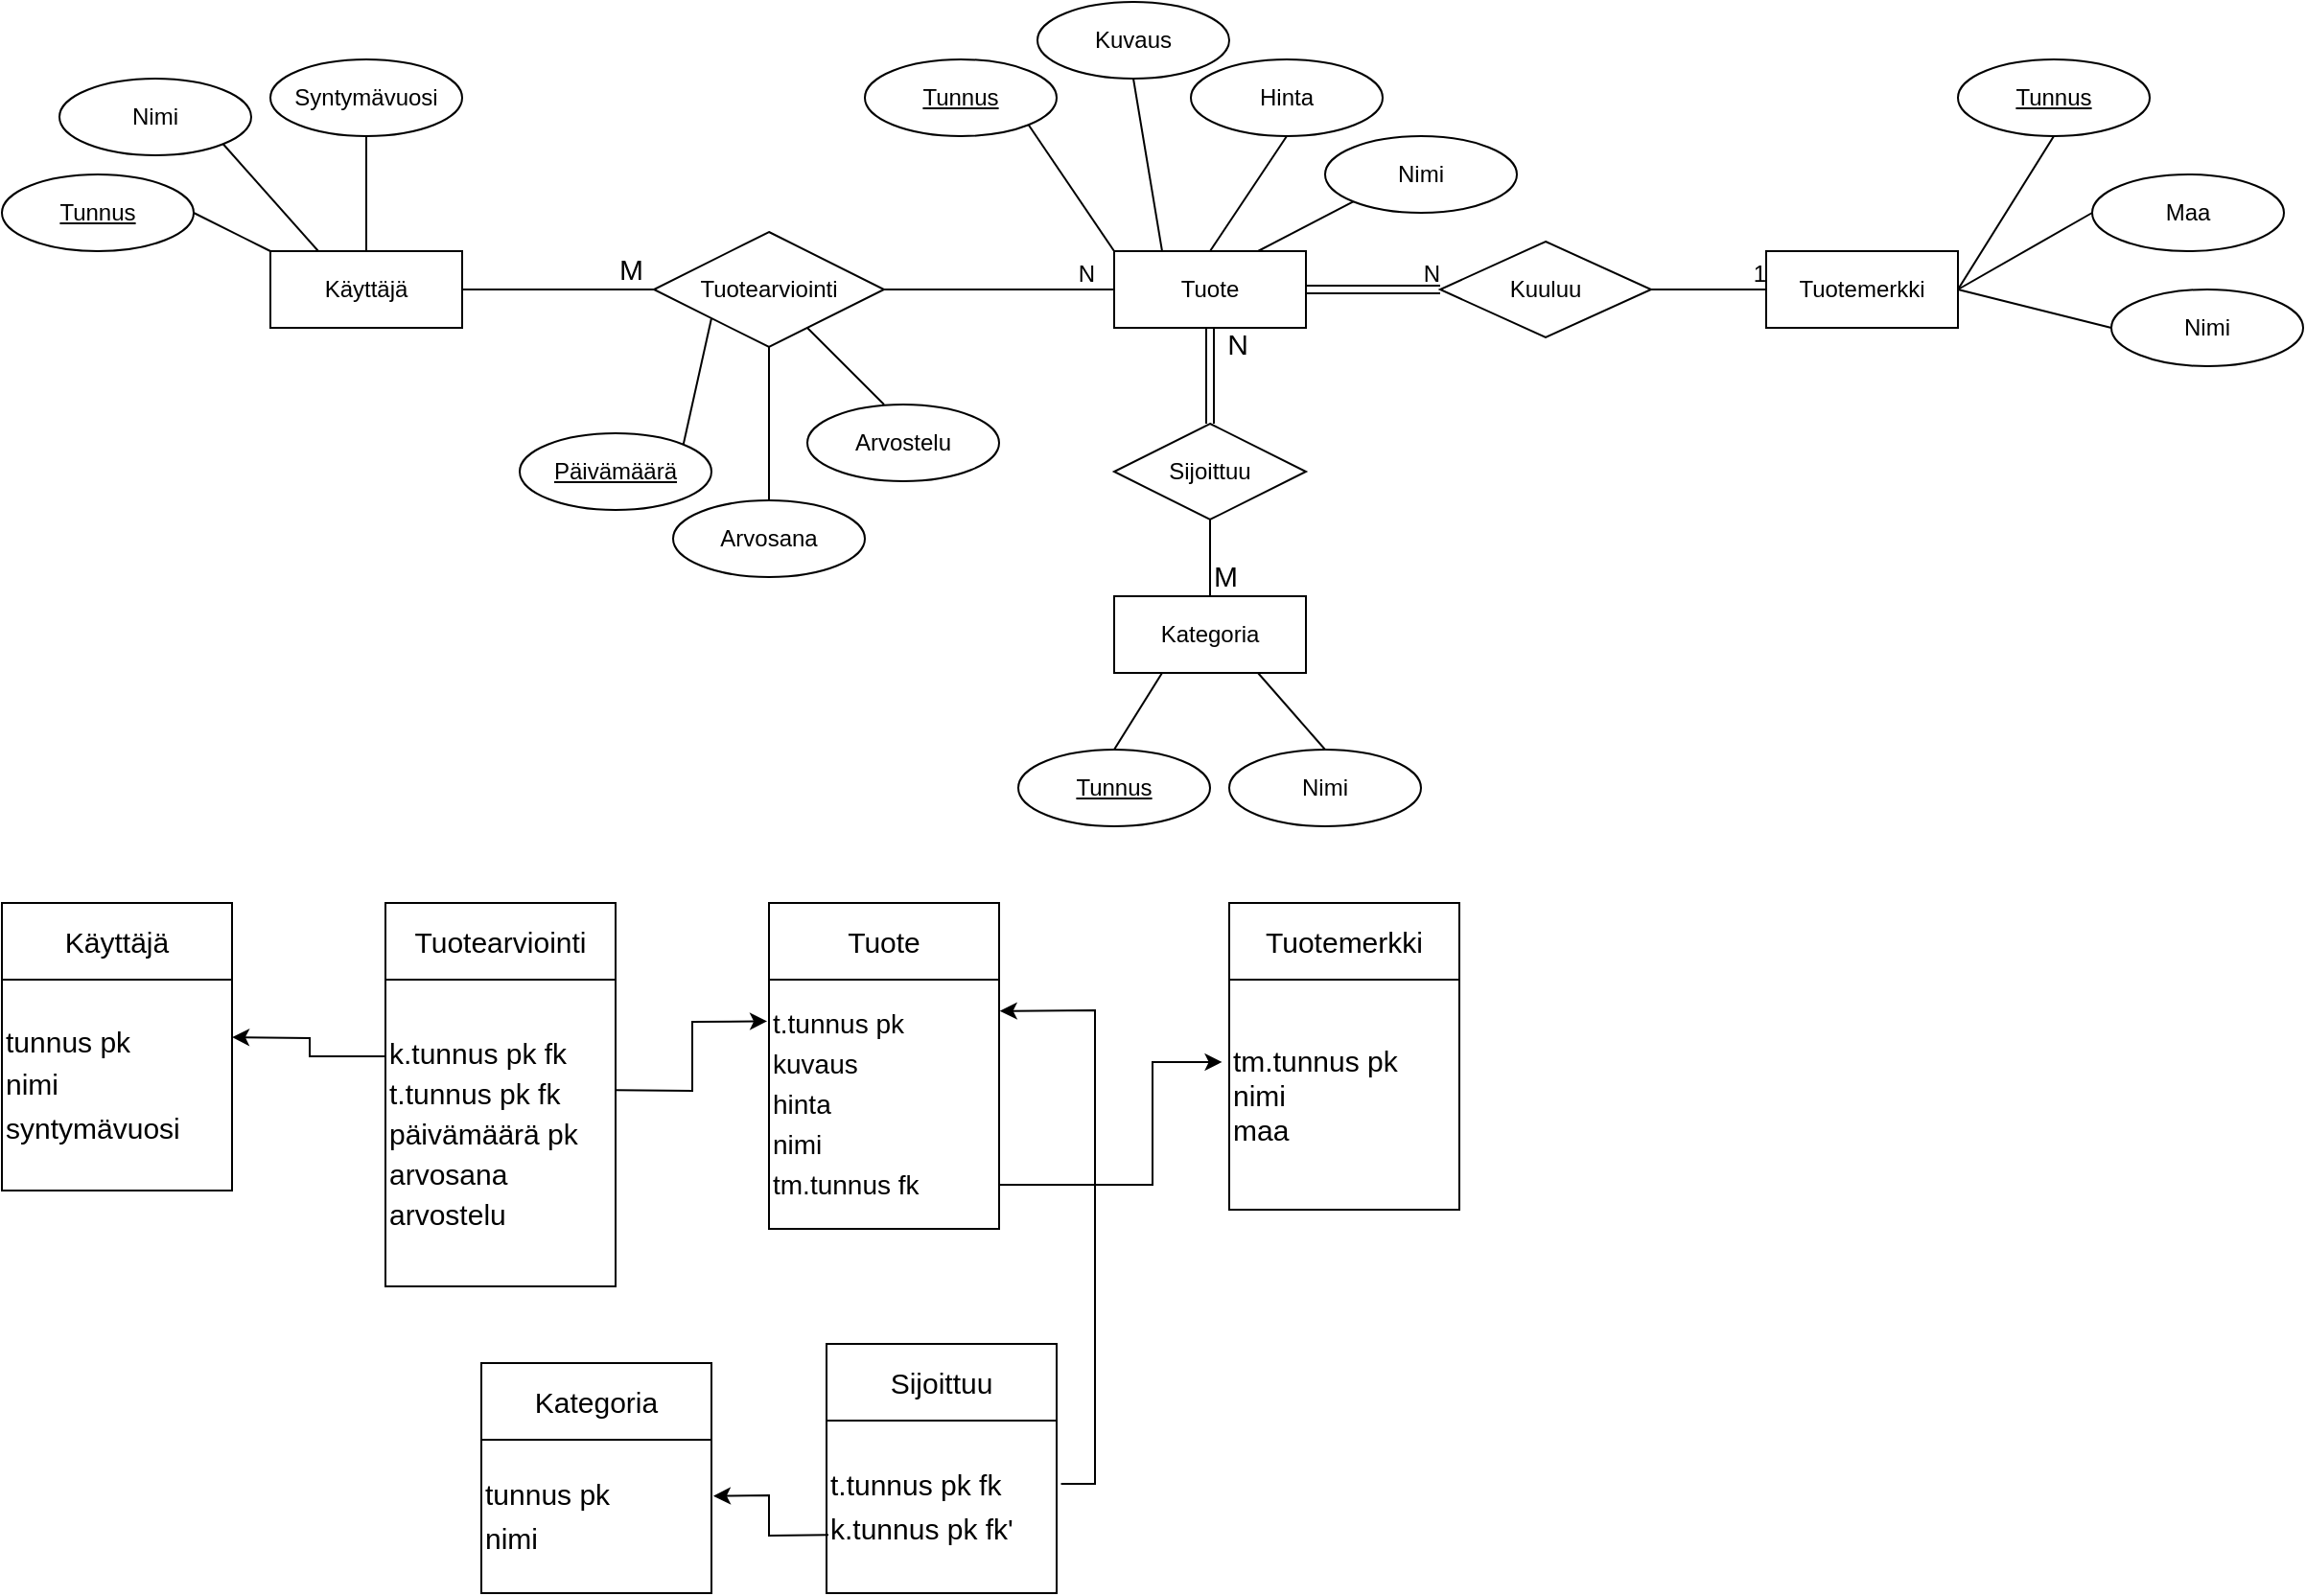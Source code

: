<mxfile version="20.3.7" type="github">
  <diagram id="m7byCUXv8bsZPGeRrNFc" name="Page-1">
    <mxGraphModel dx="1421" dy="794" grid="1" gridSize="10" guides="1" tooltips="1" connect="0" arrows="1" fold="1" page="1" pageScale="1" pageWidth="1390" pageHeight="980" math="0" shadow="0">
      <root>
        <mxCell id="0" />
        <mxCell id="1" parent="0" />
        <mxCell id="1J8m2lMNwZSa7RevFoXh-1" value="Kategoria" style="whiteSpace=wrap;html=1;align=center;" parent="1" vertex="1">
          <mxGeometry x="620" y="320" width="100" height="40" as="geometry" />
        </mxCell>
        <mxCell id="1J8m2lMNwZSa7RevFoXh-2" value="Tuotemerkki" style="whiteSpace=wrap;html=1;align=center;" parent="1" vertex="1">
          <mxGeometry x="960" y="140" width="100" height="40" as="geometry" />
        </mxCell>
        <mxCell id="1J8m2lMNwZSa7RevFoXh-3" value="Tuote" style="whiteSpace=wrap;html=1;align=center;" parent="1" vertex="1">
          <mxGeometry x="620" y="140" width="100" height="40" as="geometry" />
        </mxCell>
        <mxCell id="1J8m2lMNwZSa7RevFoXh-4" value="Käyttäjä" style="whiteSpace=wrap;html=1;align=center;" parent="1" vertex="1">
          <mxGeometry x="180" y="140" width="100" height="40" as="geometry" />
        </mxCell>
        <mxCell id="1J8m2lMNwZSa7RevFoXh-5" value="Tunnus" style="ellipse;whiteSpace=wrap;html=1;align=center;fontStyle=4;" parent="1" vertex="1">
          <mxGeometry x="40" y="100" width="100" height="40" as="geometry" />
        </mxCell>
        <mxCell id="1J8m2lMNwZSa7RevFoXh-6" value="Nimi" style="ellipse;whiteSpace=wrap;html=1;align=center;" parent="1" vertex="1">
          <mxGeometry x="70" y="50" width="100" height="40" as="geometry" />
        </mxCell>
        <mxCell id="1J8m2lMNwZSa7RevFoXh-7" value="Syntymävuosi" style="ellipse;whiteSpace=wrap;html=1;align=center;" parent="1" vertex="1">
          <mxGeometry x="180" y="40" width="100" height="40" as="geometry" />
        </mxCell>
        <mxCell id="1J8m2lMNwZSa7RevFoXh-8" value="" style="endArrow=none;html=1;rounded=0;exitX=1;exitY=0.5;exitDx=0;exitDy=0;entryX=0;entryY=0;entryDx=0;entryDy=0;" parent="1" source="1J8m2lMNwZSa7RevFoXh-5" target="1J8m2lMNwZSa7RevFoXh-4" edge="1">
          <mxGeometry relative="1" as="geometry">
            <mxPoint x="370" y="350" as="sourcePoint" />
            <mxPoint x="530" y="350" as="targetPoint" />
          </mxGeometry>
        </mxCell>
        <mxCell id="1J8m2lMNwZSa7RevFoXh-9" value="" style="endArrow=none;html=1;rounded=0;exitX=1;exitY=1;exitDx=0;exitDy=0;entryX=0.25;entryY=0;entryDx=0;entryDy=0;" parent="1" source="1J8m2lMNwZSa7RevFoXh-6" target="1J8m2lMNwZSa7RevFoXh-4" edge="1">
          <mxGeometry relative="1" as="geometry">
            <mxPoint x="370" y="350" as="sourcePoint" />
            <mxPoint x="530" y="350" as="targetPoint" />
          </mxGeometry>
        </mxCell>
        <mxCell id="1J8m2lMNwZSa7RevFoXh-10" value="" style="endArrow=none;html=1;rounded=0;exitX=0.5;exitY=1;exitDx=0;exitDy=0;entryX=0.5;entryY=0;entryDx=0;entryDy=0;" parent="1" source="1J8m2lMNwZSa7RevFoXh-7" target="1J8m2lMNwZSa7RevFoXh-4" edge="1">
          <mxGeometry relative="1" as="geometry">
            <mxPoint x="370" y="350" as="sourcePoint" />
            <mxPoint x="530" y="350" as="targetPoint" />
          </mxGeometry>
        </mxCell>
        <mxCell id="1J8m2lMNwZSa7RevFoXh-13" value="Tunnus" style="ellipse;whiteSpace=wrap;html=1;align=center;fontStyle=4;" parent="1" vertex="1">
          <mxGeometry x="490" y="40" width="100" height="40" as="geometry" />
        </mxCell>
        <mxCell id="1J8m2lMNwZSa7RevFoXh-14" value="Hinta" style="ellipse;whiteSpace=wrap;html=1;align=center;" parent="1" vertex="1">
          <mxGeometry x="660" y="40" width="100" height="40" as="geometry" />
        </mxCell>
        <mxCell id="1J8m2lMNwZSa7RevFoXh-15" value="Nimi" style="ellipse;whiteSpace=wrap;html=1;align=center;" parent="1" vertex="1">
          <mxGeometry x="730" y="80" width="100" height="40" as="geometry" />
        </mxCell>
        <mxCell id="1J8m2lMNwZSa7RevFoXh-16" value="Kuvaus" style="ellipse;whiteSpace=wrap;html=1;align=center;" parent="1" vertex="1">
          <mxGeometry x="580" y="10" width="100" height="40" as="geometry" />
        </mxCell>
        <mxCell id="1J8m2lMNwZSa7RevFoXh-18" value="" style="endArrow=none;html=1;rounded=0;exitX=0.5;exitY=1;exitDx=0;exitDy=0;entryX=0.5;entryY=0;entryDx=0;entryDy=0;" parent="1" source="1J8m2lMNwZSa7RevFoXh-14" target="1J8m2lMNwZSa7RevFoXh-3" edge="1">
          <mxGeometry relative="1" as="geometry">
            <mxPoint x="800" y="120" as="sourcePoint" />
            <mxPoint x="730" y="140" as="targetPoint" />
          </mxGeometry>
        </mxCell>
        <mxCell id="1J8m2lMNwZSa7RevFoXh-19" value="" style="endArrow=none;html=1;rounded=0;exitX=0.5;exitY=1;exitDx=0;exitDy=0;entryX=0.25;entryY=0;entryDx=0;entryDy=0;" parent="1" source="1J8m2lMNwZSa7RevFoXh-16" target="1J8m2lMNwZSa7RevFoXh-3" edge="1">
          <mxGeometry relative="1" as="geometry">
            <mxPoint x="820" y="70" as="sourcePoint" />
            <mxPoint x="980" y="70" as="targetPoint" />
          </mxGeometry>
        </mxCell>
        <mxCell id="1J8m2lMNwZSa7RevFoXh-20" value="" style="endArrow=none;html=1;rounded=0;entryX=0.75;entryY=0;entryDx=0;entryDy=0;exitX=0;exitY=1;exitDx=0;exitDy=0;" parent="1" source="1J8m2lMNwZSa7RevFoXh-15" target="1J8m2lMNwZSa7RevFoXh-3" edge="1">
          <mxGeometry relative="1" as="geometry">
            <mxPoint x="820" y="170" as="sourcePoint" />
            <mxPoint x="980" y="70" as="targetPoint" />
          </mxGeometry>
        </mxCell>
        <mxCell id="1J8m2lMNwZSa7RevFoXh-21" value="" style="endArrow=none;html=1;rounded=0;exitX=0;exitY=0;exitDx=0;exitDy=0;entryX=1;entryY=1;entryDx=0;entryDy=0;" parent="1" source="1J8m2lMNwZSa7RevFoXh-3" edge="1">
          <mxGeometry relative="1" as="geometry">
            <mxPoint x="850" y="170" as="sourcePoint" />
            <mxPoint x="575.355" y="74.142" as="targetPoint" />
          </mxGeometry>
        </mxCell>
        <mxCell id="IW8RWpqijLfftMrdImLm-1" value="Tunnus" style="ellipse;whiteSpace=wrap;html=1;align=center;fontStyle=4;" parent="1" vertex="1">
          <mxGeometry x="570" y="400" width="100" height="40" as="geometry" />
        </mxCell>
        <mxCell id="IW8RWpqijLfftMrdImLm-2" value="Nimi" style="ellipse;whiteSpace=wrap;html=1;align=center;" parent="1" vertex="1">
          <mxGeometry x="680" y="400" width="100" height="40" as="geometry" />
        </mxCell>
        <mxCell id="IW8RWpqijLfftMrdImLm-5" value="" style="endArrow=none;html=1;rounded=0;exitX=0.5;exitY=0;exitDx=0;exitDy=0;entryX=0.25;entryY=1;entryDx=0;entryDy=0;" parent="1" source="IW8RWpqijLfftMrdImLm-1" target="1J8m2lMNwZSa7RevFoXh-1" edge="1">
          <mxGeometry relative="1" as="geometry">
            <mxPoint x="605.355" y="385.858" as="sourcePoint" />
            <mxPoint x="870" y="350" as="targetPoint" />
          </mxGeometry>
        </mxCell>
        <mxCell id="IW8RWpqijLfftMrdImLm-6" value="" style="endArrow=none;html=1;rounded=0;exitX=0.5;exitY=0;exitDx=0;exitDy=0;entryX=0.75;entryY=1;entryDx=0;entryDy=0;" parent="1" source="IW8RWpqijLfftMrdImLm-2" target="1J8m2lMNwZSa7RevFoXh-1" edge="1">
          <mxGeometry relative="1" as="geometry">
            <mxPoint x="710" y="350" as="sourcePoint" />
            <mxPoint x="870" y="350" as="targetPoint" />
          </mxGeometry>
        </mxCell>
        <mxCell id="IW8RWpqijLfftMrdImLm-7" value="Tunnus&lt;br&gt;" style="ellipse;whiteSpace=wrap;html=1;align=center;fontStyle=4;" parent="1" vertex="1">
          <mxGeometry x="1060" y="40" width="100" height="40" as="geometry" />
        </mxCell>
        <mxCell id="IW8RWpqijLfftMrdImLm-8" value="Nimi" style="ellipse;whiteSpace=wrap;html=1;align=center;" parent="1" vertex="1">
          <mxGeometry x="1140" y="160" width="100" height="40" as="geometry" />
        </mxCell>
        <mxCell id="IW8RWpqijLfftMrdImLm-9" value="Maa" style="ellipse;whiteSpace=wrap;html=1;align=center;" parent="1" vertex="1">
          <mxGeometry x="1130" y="100" width="100" height="40" as="geometry" />
        </mxCell>
        <mxCell id="IW8RWpqijLfftMrdImLm-10" value="" style="endArrow=none;html=1;rounded=0;entryX=0.5;entryY=1;entryDx=0;entryDy=0;exitX=1;exitY=0.5;exitDx=0;exitDy=0;" parent="1" source="1J8m2lMNwZSa7RevFoXh-2" target="IW8RWpqijLfftMrdImLm-7" edge="1">
          <mxGeometry relative="1" as="geometry">
            <mxPoint x="910" y="150" as="sourcePoint" />
            <mxPoint x="1070" y="150" as="targetPoint" />
          </mxGeometry>
        </mxCell>
        <mxCell id="IW8RWpqijLfftMrdImLm-11" value="" style="endArrow=none;html=1;rounded=0;exitX=0;exitY=0.5;exitDx=0;exitDy=0;entryX=1;entryY=0.5;entryDx=0;entryDy=0;" parent="1" source="IW8RWpqijLfftMrdImLm-9" target="1J8m2lMNwZSa7RevFoXh-2" edge="1">
          <mxGeometry relative="1" as="geometry">
            <mxPoint x="910" y="150" as="sourcePoint" />
            <mxPoint x="1070" y="150" as="targetPoint" />
          </mxGeometry>
        </mxCell>
        <mxCell id="IW8RWpqijLfftMrdImLm-12" value="" style="endArrow=none;html=1;rounded=0;exitX=0;exitY=0.5;exitDx=0;exitDy=0;entryX=1;entryY=0.5;entryDx=0;entryDy=0;" parent="1" source="IW8RWpqijLfftMrdImLm-8" target="1J8m2lMNwZSa7RevFoXh-2" edge="1">
          <mxGeometry relative="1" as="geometry">
            <mxPoint x="910" y="150" as="sourcePoint" />
            <mxPoint x="1070" y="150" as="targetPoint" />
          </mxGeometry>
        </mxCell>
        <mxCell id="IW8RWpqijLfftMrdImLm-15" value="Sijoittuu" style="shape=rhombus;perimeter=rhombusPerimeter;whiteSpace=wrap;html=1;align=center;" parent="1" vertex="1">
          <mxGeometry x="620" y="230" width="100" height="50" as="geometry" />
        </mxCell>
        <mxCell id="IW8RWpqijLfftMrdImLm-33" value="" style="endArrow=none;html=1;rounded=0;entryX=0;entryY=0.5;entryDx=0;entryDy=0;exitX=1;exitY=0.5;exitDx=0;exitDy=0;" parent="1" source="IW8RWpqijLfftMrdImLm-71" target="1J8m2lMNwZSa7RevFoXh-3" edge="1">
          <mxGeometry relative="1" as="geometry">
            <mxPoint x="340" y="70" as="sourcePoint" />
            <mxPoint x="400" y="70" as="targetPoint" />
          </mxGeometry>
        </mxCell>
        <mxCell id="IW8RWpqijLfftMrdImLm-34" value="N" style="resizable=0;html=1;align=right;verticalAlign=bottom;direction=west;" parent="IW8RWpqijLfftMrdImLm-33" connectable="0" vertex="1">
          <mxGeometry x="1" relative="1" as="geometry">
            <mxPoint x="-10" as="offset" />
          </mxGeometry>
        </mxCell>
        <mxCell id="IW8RWpqijLfftMrdImLm-51" value="Kuuluu" style="shape=rhombus;perimeter=rhombusPerimeter;whiteSpace=wrap;html=1;align=center;" parent="1" vertex="1">
          <mxGeometry x="790" y="135" width="110" height="50" as="geometry" />
        </mxCell>
        <mxCell id="IW8RWpqijLfftMrdImLm-58" value="" style="shape=link;html=1;rounded=0;exitX=1;exitY=0.5;exitDx=0;exitDy=0;entryX=0;entryY=0.5;entryDx=0;entryDy=0;" parent="1" source="1J8m2lMNwZSa7RevFoXh-3" target="IW8RWpqijLfftMrdImLm-51" edge="1">
          <mxGeometry relative="1" as="geometry">
            <mxPoint x="790" y="310" as="sourcePoint" />
            <mxPoint x="950" y="310" as="targetPoint" />
          </mxGeometry>
        </mxCell>
        <mxCell id="IW8RWpqijLfftMrdImLm-59" value="N" style="resizable=0;html=1;align=right;verticalAlign=bottom;" parent="IW8RWpqijLfftMrdImLm-58" connectable="0" vertex="1">
          <mxGeometry x="1" relative="1" as="geometry" />
        </mxCell>
        <mxCell id="IW8RWpqijLfftMrdImLm-60" value="" style="endArrow=none;html=1;rounded=0;exitX=1;exitY=0.5;exitDx=0;exitDy=0;entryX=0;entryY=0.5;entryDx=0;entryDy=0;" parent="1" source="IW8RWpqijLfftMrdImLm-51" target="1J8m2lMNwZSa7RevFoXh-2" edge="1">
          <mxGeometry relative="1" as="geometry">
            <mxPoint x="950" y="160" as="sourcePoint" />
            <mxPoint x="1020" y="160" as="targetPoint" />
          </mxGeometry>
        </mxCell>
        <mxCell id="IW8RWpqijLfftMrdImLm-61" value="1" style="resizable=0;html=1;align=right;verticalAlign=bottom;" parent="IW8RWpqijLfftMrdImLm-60" connectable="0" vertex="1">
          <mxGeometry x="1" relative="1" as="geometry" />
        </mxCell>
        <mxCell id="IW8RWpqijLfftMrdImLm-62" value="Arvostelu" style="ellipse;whiteSpace=wrap;html=1;align=center;" parent="1" vertex="1">
          <mxGeometry x="460" y="220" width="100" height="40" as="geometry" />
        </mxCell>
        <mxCell id="IW8RWpqijLfftMrdImLm-63" value="Arvosana" style="ellipse;whiteSpace=wrap;html=1;align=center;" parent="1" vertex="1">
          <mxGeometry x="390" y="270" width="100" height="40" as="geometry" />
        </mxCell>
        <mxCell id="IW8RWpqijLfftMrdImLm-64" value="Päivämäärä" style="ellipse;whiteSpace=wrap;html=1;align=center;fontStyle=4;" parent="1" vertex="1">
          <mxGeometry x="310" y="235" width="100" height="40" as="geometry" />
        </mxCell>
        <mxCell id="IW8RWpqijLfftMrdImLm-67" value="" style="endArrow=none;html=1;rounded=0;" parent="1" target="IW8RWpqijLfftMrdImLm-71" edge="1">
          <mxGeometry relative="1" as="geometry">
            <mxPoint x="500" y="220" as="sourcePoint" />
            <mxPoint x="470" y="190" as="targetPoint" />
          </mxGeometry>
        </mxCell>
        <mxCell id="IW8RWpqijLfftMrdImLm-68" value="" style="endArrow=none;html=1;rounded=0;entryX=0.5;entryY=1;entryDx=0;entryDy=0;exitX=0.5;exitY=0;exitDx=0;exitDy=0;" parent="1" source="IW8RWpqijLfftMrdImLm-63" edge="1">
          <mxGeometry relative="1" as="geometry">
            <mxPoint x="650" y="340" as="sourcePoint" />
            <mxPoint x="440" y="190" as="targetPoint" />
          </mxGeometry>
        </mxCell>
        <mxCell id="IW8RWpqijLfftMrdImLm-69" value="" style="endArrow=none;html=1;rounded=0;exitX=0;exitY=1;exitDx=0;exitDy=0;entryX=1;entryY=0;entryDx=0;entryDy=0;" parent="1" source="IW8RWpqijLfftMrdImLm-71" target="IW8RWpqijLfftMrdImLm-64" edge="1">
          <mxGeometry relative="1" as="geometry">
            <mxPoint x="410" y="190" as="sourcePoint" />
            <mxPoint x="810" y="340" as="targetPoint" />
          </mxGeometry>
        </mxCell>
        <mxCell id="IW8RWpqijLfftMrdImLm-71" value="Tuotearviointi" style="shape=rhombus;perimeter=rhombusPerimeter;whiteSpace=wrap;html=1;align=center;" parent="1" vertex="1">
          <mxGeometry x="380" y="130" width="120" height="60" as="geometry" />
        </mxCell>
        <mxCell id="IW8RWpqijLfftMrdImLm-86" value="&lt;font style=&quot;font-size: 15px;&quot;&gt;Käyttäjä&lt;/font&gt;" style="rounded=0;whiteSpace=wrap;html=1;" parent="1" vertex="1">
          <mxGeometry x="40" y="480" width="120" height="40" as="geometry" />
        </mxCell>
        <mxCell id="IW8RWpqijLfftMrdImLm-87" value="&lt;p style=&quot;line-height: 1.5;&quot;&gt;tunnus pk&lt;br&gt;nimi&lt;br&gt;syntymävuosi&lt;br&gt;&lt;/p&gt;" style="whiteSpace=wrap;html=1;fontSize=15;align=left;" parent="1" vertex="1">
          <mxGeometry x="40" y="520" width="120" height="110" as="geometry" />
        </mxCell>
        <mxCell id="IW8RWpqijLfftMrdImLm-88" value="Tuotearviointi" style="whiteSpace=wrap;html=1;fontSize=15;" parent="1" vertex="1">
          <mxGeometry x="240" y="480" width="120" height="40" as="geometry" />
        </mxCell>
        <mxCell id="IW8RWpqijLfftMrdImLm-110" style="edgeStyle=orthogonalEdgeStyle;rounded=0;orthogonalLoop=1;jettySize=auto;html=1;exitX=0;exitY=0.25;exitDx=0;exitDy=0;fontSize=15;" parent="1" source="IW8RWpqijLfftMrdImLm-89" edge="1">
          <mxGeometry relative="1" as="geometry">
            <mxPoint x="160" y="550" as="targetPoint" />
          </mxGeometry>
        </mxCell>
        <mxCell id="IW8RWpqijLfftMrdImLm-89" value="&lt;p style=&quot;line-height: 1.4;&quot;&gt;k.tunnus pk fk&lt;br&gt;t.tunnus pk fk&lt;br&gt;päivämäärä pk&lt;br&gt;arvosana&lt;br&gt;arvostelu&lt;/p&gt;" style="whiteSpace=wrap;html=1;fontSize=15;align=left;" parent="1" vertex="1">
          <mxGeometry x="240" y="520" width="120" height="160" as="geometry" />
        </mxCell>
        <mxCell id="IW8RWpqijLfftMrdImLm-90" value="Tuote" style="whiteSpace=wrap;html=1;fontSize=15;" parent="1" vertex="1">
          <mxGeometry x="440" y="480" width="120" height="40" as="geometry" />
        </mxCell>
        <mxCell id="IW8RWpqijLfftMrdImLm-92" value="Kategoria" style="whiteSpace=wrap;html=1;fontSize=15;" parent="1" vertex="1">
          <mxGeometry x="290" y="720" width="120" height="40" as="geometry" />
        </mxCell>
        <mxCell id="IW8RWpqijLfftMrdImLm-93" value="&lt;p style=&quot;line-height: 1.5;&quot;&gt;tunnus pk&lt;br&gt;nimi&lt;/p&gt;" style="whiteSpace=wrap;html=1;fontSize=15;align=left;" parent="1" vertex="1">
          <mxGeometry x="290" y="760" width="120" height="80" as="geometry" />
        </mxCell>
        <mxCell id="IW8RWpqijLfftMrdImLm-101" value="" style="shape=link;html=1;rounded=0;fontSize=15;exitX=0.5;exitY=1;exitDx=0;exitDy=0;entryX=0.5;entryY=0;entryDx=0;entryDy=0;" parent="1" source="1J8m2lMNwZSa7RevFoXh-3" target="IW8RWpqijLfftMrdImLm-15" edge="1">
          <mxGeometry relative="1" as="geometry">
            <mxPoint x="530" y="450" as="sourcePoint" />
            <mxPoint x="690" y="450" as="targetPoint" />
          </mxGeometry>
        </mxCell>
        <mxCell id="IW8RWpqijLfftMrdImLm-102" value="N" style="resizable=0;html=1;align=right;verticalAlign=bottom;fontSize=15;" parent="IW8RWpqijLfftMrdImLm-101" connectable="0" vertex="1">
          <mxGeometry x="1" relative="1" as="geometry">
            <mxPoint x="20" y="-31" as="offset" />
          </mxGeometry>
        </mxCell>
        <mxCell id="IW8RWpqijLfftMrdImLm-103" value="" style="endArrow=none;html=1;rounded=0;fontSize=15;exitX=0.5;exitY=0;exitDx=0;exitDy=0;entryX=0.5;entryY=1;entryDx=0;entryDy=0;" parent="1" source="1J8m2lMNwZSa7RevFoXh-1" target="IW8RWpqijLfftMrdImLm-15" edge="1">
          <mxGeometry relative="1" as="geometry">
            <mxPoint x="590" y="490" as="sourcePoint" />
            <mxPoint x="750" y="490" as="targetPoint" />
          </mxGeometry>
        </mxCell>
        <mxCell id="IW8RWpqijLfftMrdImLm-104" value="M" style="resizable=0;html=1;align=left;verticalAlign=bottom;fontSize=15;" parent="IW8RWpqijLfftMrdImLm-103" connectable="0" vertex="1">
          <mxGeometry x="-1" relative="1" as="geometry" />
        </mxCell>
        <mxCell id="IW8RWpqijLfftMrdImLm-107" value="" style="endArrow=none;html=1;rounded=0;fontSize=15;entryX=1;entryY=0.5;entryDx=0;entryDy=0;" parent="1" target="1J8m2lMNwZSa7RevFoXh-4" edge="1">
          <mxGeometry relative="1" as="geometry">
            <mxPoint x="380" y="160" as="sourcePoint" />
            <mxPoint x="730" y="450" as="targetPoint" />
          </mxGeometry>
        </mxCell>
        <mxCell id="IW8RWpqijLfftMrdImLm-108" value="M" style="resizable=0;html=1;align=left;verticalAlign=bottom;fontSize=15;" parent="IW8RWpqijLfftMrdImLm-107" connectable="0" vertex="1">
          <mxGeometry x="-1" relative="1" as="geometry">
            <mxPoint x="-20" as="offset" />
          </mxGeometry>
        </mxCell>
        <mxCell id="IW8RWpqijLfftMrdImLm-115" value="Sijoittuu" style="whiteSpace=wrap;html=1;fontSize=15;" parent="1" vertex="1">
          <mxGeometry x="470" y="710" width="120" height="40" as="geometry" />
        </mxCell>
        <mxCell id="IW8RWpqijLfftMrdImLm-116" value="&lt;p style=&quot;line-height: 1.5;&quot;&gt;t.tunnus pk fk&lt;br&gt;k.tunnus pk fk&#39;&lt;/p&gt;" style="whiteSpace=wrap;html=1;fontSize=15;align=left;" parent="1" vertex="1">
          <mxGeometry x="470" y="750" width="120" height="90" as="geometry" />
        </mxCell>
        <mxCell id="IW8RWpqijLfftMrdImLm-119" value="" style="endArrow=classic;html=1;rounded=0;fontSize=15;entryX=1.008;entryY=0.367;entryDx=0;entryDy=0;entryPerimeter=0;exitX=0.008;exitY=0.663;exitDx=0;exitDy=0;exitPerimeter=0;" parent="1" source="IW8RWpqijLfftMrdImLm-116" target="IW8RWpqijLfftMrdImLm-93" edge="1">
          <mxGeometry width="50" height="50" relative="1" as="geometry">
            <mxPoint x="450" y="830" as="sourcePoint" />
            <mxPoint x="450" y="720" as="targetPoint" />
            <Array as="points">
              <mxPoint x="440" y="810" />
              <mxPoint x="440" y="789" />
            </Array>
          </mxGeometry>
        </mxCell>
        <mxCell id="IW8RWpqijLfftMrdImLm-121" value="" style="endArrow=classic;html=1;rounded=0;fontSize=15;entryX=1.003;entryY=0.091;entryDx=0;entryDy=0;exitX=1.019;exitY=0.367;exitDx=0;exitDy=0;exitPerimeter=0;entryPerimeter=0;" parent="1" source="IW8RWpqijLfftMrdImLm-116" edge="1">
          <mxGeometry width="50" height="50" relative="1" as="geometry">
            <mxPoint x="580" y="752" as="sourcePoint" />
            <mxPoint x="560.36" y="536.38" as="targetPoint" />
            <Array as="points">
              <mxPoint x="610" y="783" />
              <mxPoint x="610" y="536" />
            </Array>
          </mxGeometry>
        </mxCell>
        <mxCell id="IW8RWpqijLfftMrdImLm-122" value="Tuotemerkki" style="whiteSpace=wrap;html=1;fontSize=15;" parent="1" vertex="1">
          <mxGeometry x="680" y="480" width="120" height="40" as="geometry" />
        </mxCell>
        <mxCell id="IW8RWpqijLfftMrdImLm-123" value="&lt;p style=&quot;line-height: 1.7;&quot;&gt;&lt;/p&gt;&lt;div style=&quot;&quot;&gt;&lt;span style=&quot;background-color: initial;&quot;&gt;tm.tunnus pk&lt;/span&gt;&lt;/div&gt;&lt;div style=&quot;&quot;&gt;&lt;span style=&quot;background-color: initial;&quot;&gt;nimi&lt;/span&gt;&lt;/div&gt;&lt;div style=&quot;&quot;&gt;&lt;span style=&quot;background-color: initial;&quot;&gt;maa&lt;/span&gt;&lt;/div&gt;&lt;p&gt;&lt;/p&gt;" style="whiteSpace=wrap;html=1;fontSize=15;align=left;" parent="1" vertex="1">
          <mxGeometry x="680" y="520" width="120" height="120" as="geometry" />
        </mxCell>
        <mxCell id="IW8RWpqijLfftMrdImLm-125" value="&lt;p style=&quot;line-height: 1.5;&quot;&gt;t.tunnus pk&lt;br&gt;kuvaus&lt;br&gt;hinta&lt;br&gt;nimi&lt;br&gt;tm.tunnus fk&lt;/p&gt;" style="rounded=0;whiteSpace=wrap;html=1;fontSize=14;align=left;" parent="1" vertex="1">
          <mxGeometry x="440" y="520" width="120" height="130" as="geometry" />
        </mxCell>
        <mxCell id="IW8RWpqijLfftMrdImLm-126" value="" style="endArrow=classic;html=1;rounded=0;fontSize=14;exitX=1.003;exitY=0.36;exitDx=0;exitDy=0;exitPerimeter=0;entryX=-0.008;entryY=0.167;entryDx=0;entryDy=0;entryPerimeter=0;" parent="1" source="IW8RWpqijLfftMrdImLm-89" target="IW8RWpqijLfftMrdImLm-125" edge="1">
          <mxGeometry width="50" height="50" relative="1" as="geometry">
            <mxPoint x="450" y="610" as="sourcePoint" />
            <mxPoint x="500" y="560" as="targetPoint" />
            <Array as="points">
              <mxPoint x="400" y="578" />
              <mxPoint x="400" y="542" />
            </Array>
          </mxGeometry>
        </mxCell>
        <mxCell id="IW8RWpqijLfftMrdImLm-128" value="" style="endArrow=classic;html=1;rounded=0;fontSize=14;exitX=1.003;exitY=0.823;exitDx=0;exitDy=0;exitPerimeter=0;entryX=-0.031;entryY=0.358;entryDx=0;entryDy=0;entryPerimeter=0;" parent="1" source="IW8RWpqijLfftMrdImLm-125" target="IW8RWpqijLfftMrdImLm-123" edge="1">
          <mxGeometry width="50" height="50" relative="1" as="geometry">
            <mxPoint x="660" y="580" as="sourcePoint" />
            <mxPoint x="710" y="530" as="targetPoint" />
            <Array as="points">
              <mxPoint x="640" y="627" />
              <mxPoint x="640" y="563" />
            </Array>
          </mxGeometry>
        </mxCell>
      </root>
    </mxGraphModel>
  </diagram>
</mxfile>
